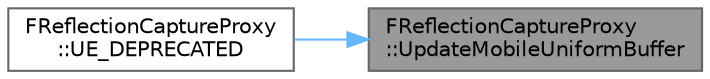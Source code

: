 digraph "FReflectionCaptureProxy::UpdateMobileUniformBuffer"
{
 // INTERACTIVE_SVG=YES
 // LATEX_PDF_SIZE
  bgcolor="transparent";
  edge [fontname=Helvetica,fontsize=10,labelfontname=Helvetica,labelfontsize=10];
  node [fontname=Helvetica,fontsize=10,shape=box,height=0.2,width=0.4];
  rankdir="RL";
  Node1 [id="Node000001",label="FReflectionCaptureProxy\l::UpdateMobileUniformBuffer",height=0.2,width=0.4,color="gray40", fillcolor="grey60", style="filled", fontcolor="black",tooltip=" "];
  Node1 -> Node2 [id="edge1_Node000001_Node000002",dir="back",color="steelblue1",style="solid",tooltip=" "];
  Node2 [id="Node000002",label="FReflectionCaptureProxy\l::UE_DEPRECATED",height=0.2,width=0.4,color="grey40", fillcolor="white", style="filled",URL="$da/dcb/classFReflectionCaptureProxy.html#af9762c596062d83191c17d89712fc4cb",tooltip=" "];
}
